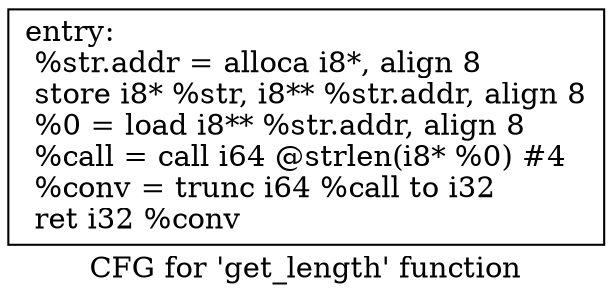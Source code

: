 digraph "CFG for 'get_length' function" {
	label="CFG for 'get_length' function";

	Node0x4722dd0 [shape=record,label="{entry:\l  %str.addr = alloca i8*, align 8\l  store i8* %str, i8** %str.addr, align 8\l  %0 = load i8** %str.addr, align 8\l  %call = call i64 @strlen(i8* %0) #4\l  %conv = trunc i64 %call to i32\l  ret i32 %conv\l}"];
}
